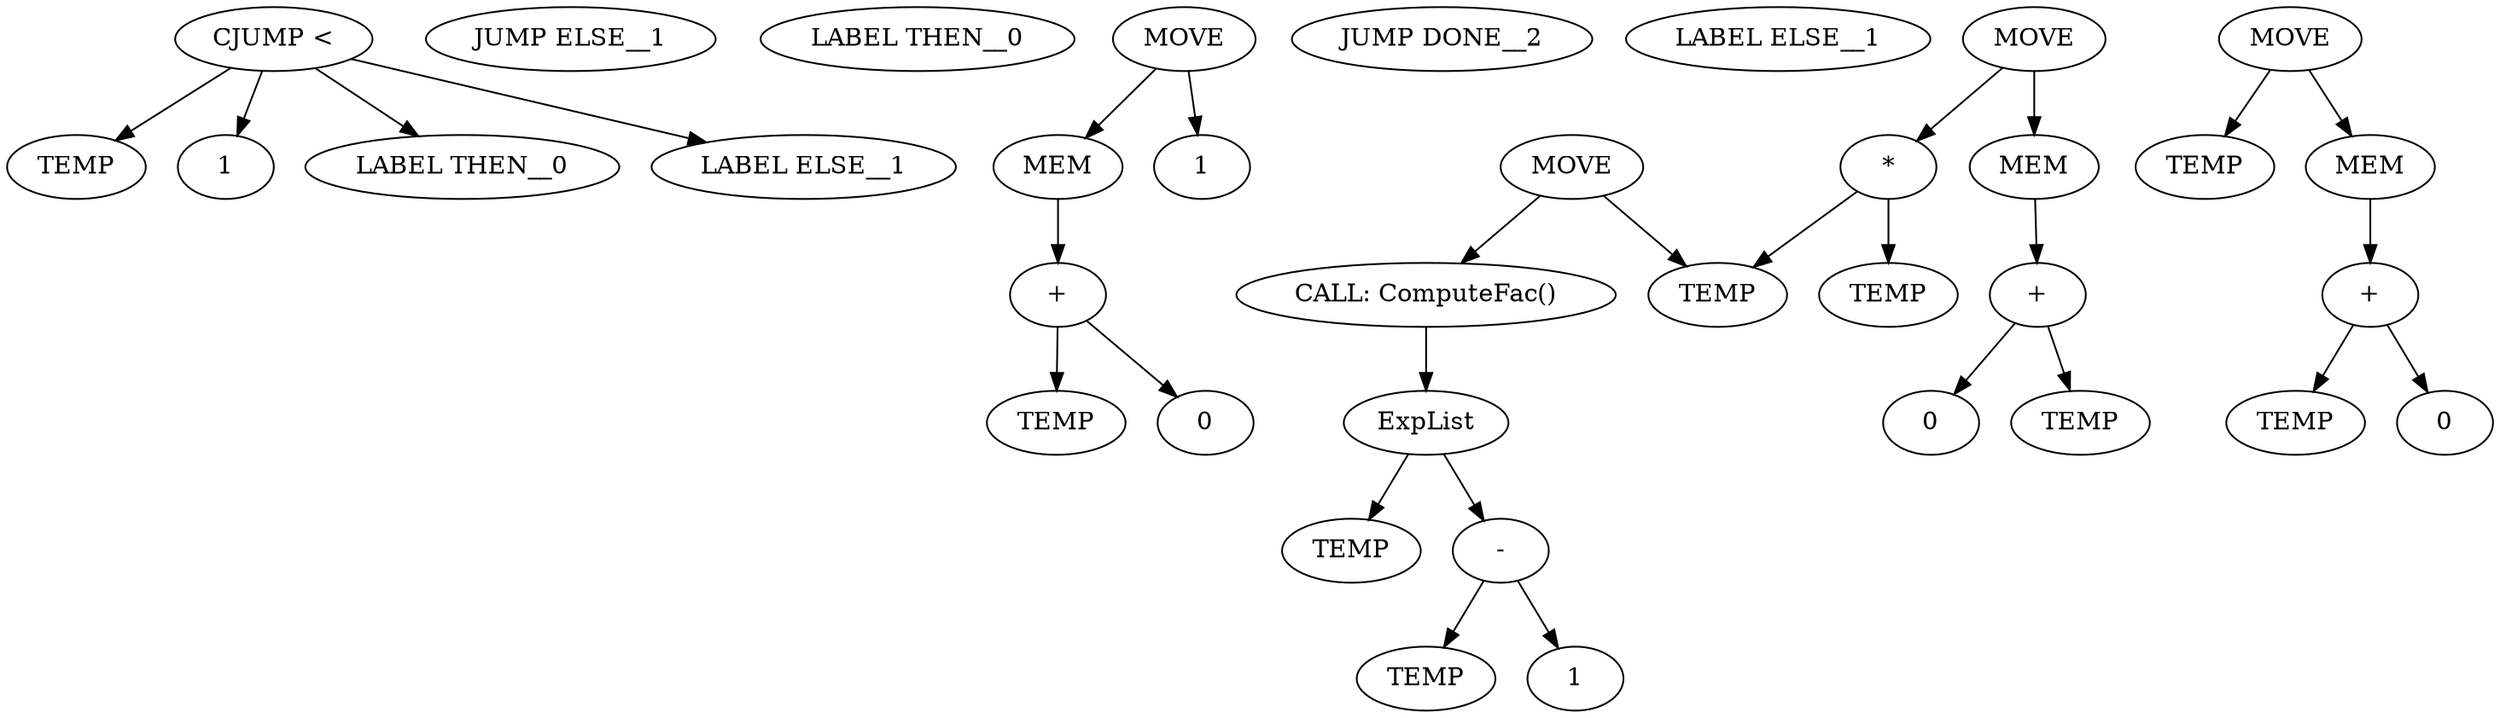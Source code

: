 digraph G {
CJUMP_0x60004d020 -> TEMP_0x60004bf80;
TEMP_0x60004bf80[label="TEMP"];
CJUMP_0x60004d020 -> CONST_0x60004c0a0;
CONST_0x60004c0a0[label="1"];
CJUMP_0x60004d020 -> LABEL_0xffffc600;
LABEL_0xffffc600[label="LABEL THEN__0"];
CJUMP_0x60004d020 -> LABEL_0xffffc620;
LABEL_0xffffc620[label="LABEL ELSE__1"];
CJUMP_0x60004d020[label="CJUMP <"];
JUMP_0x60004e410;
JUMP_0x60004e410[label="JUMP ELSE__1"];
LABEL_0x60004c690;
LABEL_0x60004c690[label="LABEL THEN__0"];
MOVE_0x60004d1b0 -> MEM_0x60004d370 -> BINOP_0x60004d2c0 -> TEMP_0x60004c2a0;
TEMP_0x60004c2a0[label="TEMP"];
BINOP_0x60004d2c0 -> CONST_0x60004c2c0;
CONST_0x60004c2c0[label="0"];
BINOP_0x60004d2c0[label="+"];
MEM_0x60004d370[label="MEM"];
MOVE_0x60004d1b0 -> CONST_0x60004c260;
CONST_0x60004c260[label="1"];
MOVE_0x60004d1b0[label="MOVE"];
JUMP_0x60004c360;
JUMP_0x60004c360[label="JUMP DONE__2"];
LABEL_0x60004c6d0;
LABEL_0x60004c6d0[label="LABEL ELSE__1"];
MOVE_0x60004d930 -> TEMP_0x60004d850;
TEMP_0x60004d850[label="TEMP"];
MOVE_0x60004d930 -> CALL_0x60004da20 -> ExpList_0x60004db60;
ExpList_0x60004db60 -> TEMP_0x60004c3e0;
TEMP_0x60004c3e0[label="TEMP"];
ExpList_0x60004db60 -> BINOP_0x60004db30 -> TEMP_0x60004c440;
TEMP_0x60004c440[label="TEMP"];
BINOP_0x60004db30 -> CONST_0x60004c480;
CONST_0x60004c480[label="1"];
BINOP_0x60004db30[label="-"];
ExpList_0x60004db60[label="ExpList"];
CALL_0x60004da20[label="CALL: ComputeFac()"];
MOVE_0x60004d930[label="MOVE"];
MOVE_0x60004dee0 -> MEM_0x60004ddc0 -> BINOP_0x60004d710 -> TEMP_0x60004c5a0;
TEMP_0x60004c5a0[label="TEMP"];
BINOP_0x60004d710 -> CONST_0x60004c5c0;
CONST_0x60004c5c0[label="0"];
BINOP_0x60004d710[label="+"];
MEM_0x60004ddc0[label="MEM"];
MOVE_0x60004dee0 -> BINOP_0x60004dd90 -> TEMP_0x60004c3a0;
TEMP_0x60004c3a0[label="TEMP"];
BINOP_0x60004dd90 -> TEMP_0x60004d850;
TEMP_0x60004d850[label="TEMP"];
BINOP_0x60004dd90[label="*"];
MOVE_0x60004dee0[label="MOVE"];
MOVE_0x60004e2a0 -> TEMP_0x60004c8b0;
TEMP_0x60004c8b0[label="TEMP"];
MOVE_0x60004e2a0 -> MEM_0x60004e0f0 -> BINOP_0x60004e200 -> TEMP_0x60004c7c0;
TEMP_0x60004c7c0[label="TEMP"];
BINOP_0x60004e200 -> CONST_0x60004c7e0;
CONST_0x60004c7e0[label="0"];
BINOP_0x60004e200[label="+"];
MEM_0x60004e0f0[label="MEM"];
MOVE_0x60004e2a0[label="MOVE"];
}
